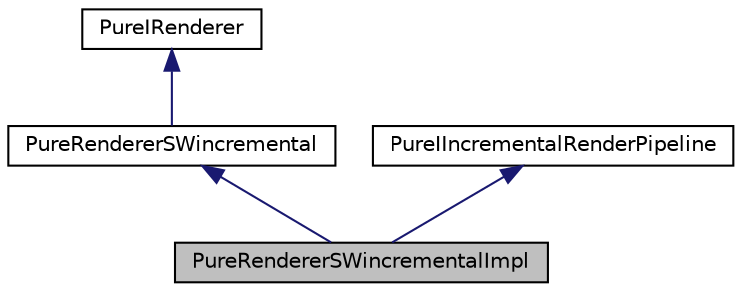 digraph "PureRendererSWincrementalImpl"
{
 // LATEX_PDF_SIZE
  edge [fontname="Helvetica",fontsize="10",labelfontname="Helvetica",labelfontsize="10"];
  node [fontname="Helvetica",fontsize="10",shape=record];
  Node1 [label="PureRendererSWincrementalImpl",height=0.2,width=0.4,color="black", fillcolor="grey75", style="filled", fontcolor="black",tooltip=" "];
  Node2 -> Node1 [dir="back",color="midnightblue",fontsize="10",style="solid",fontname="Helvetica"];
  Node2 [label="PureRendererSWincremental",height=0.2,width=0.4,color="black", fillcolor="white", style="filled",URL="$class_pure_renderer_s_wincremental.html",tooltip="Incremental software renderer path."];
  Node3 -> Node2 [dir="back",color="midnightblue",fontsize="10",style="solid",fontname="Helvetica"];
  Node3 [label="PureIRenderer",height=0.2,width=0.4,color="black", fillcolor="white", style="filled",URL="$class_pure_i_renderer.html",tooltip="Renderer interface."];
  Node4 -> Node1 [dir="back",color="midnightblue",fontsize="10",style="solid",fontname="Helvetica"];
  Node4 [label="PureIIncrementalRenderPipeline",height=0.2,width=0.4,color="black", fillcolor="white", style="filled",URL="$class_pure_i_incremental_render_pipeline.html",tooltip="Incremental renderer pipeline interface."];
}

